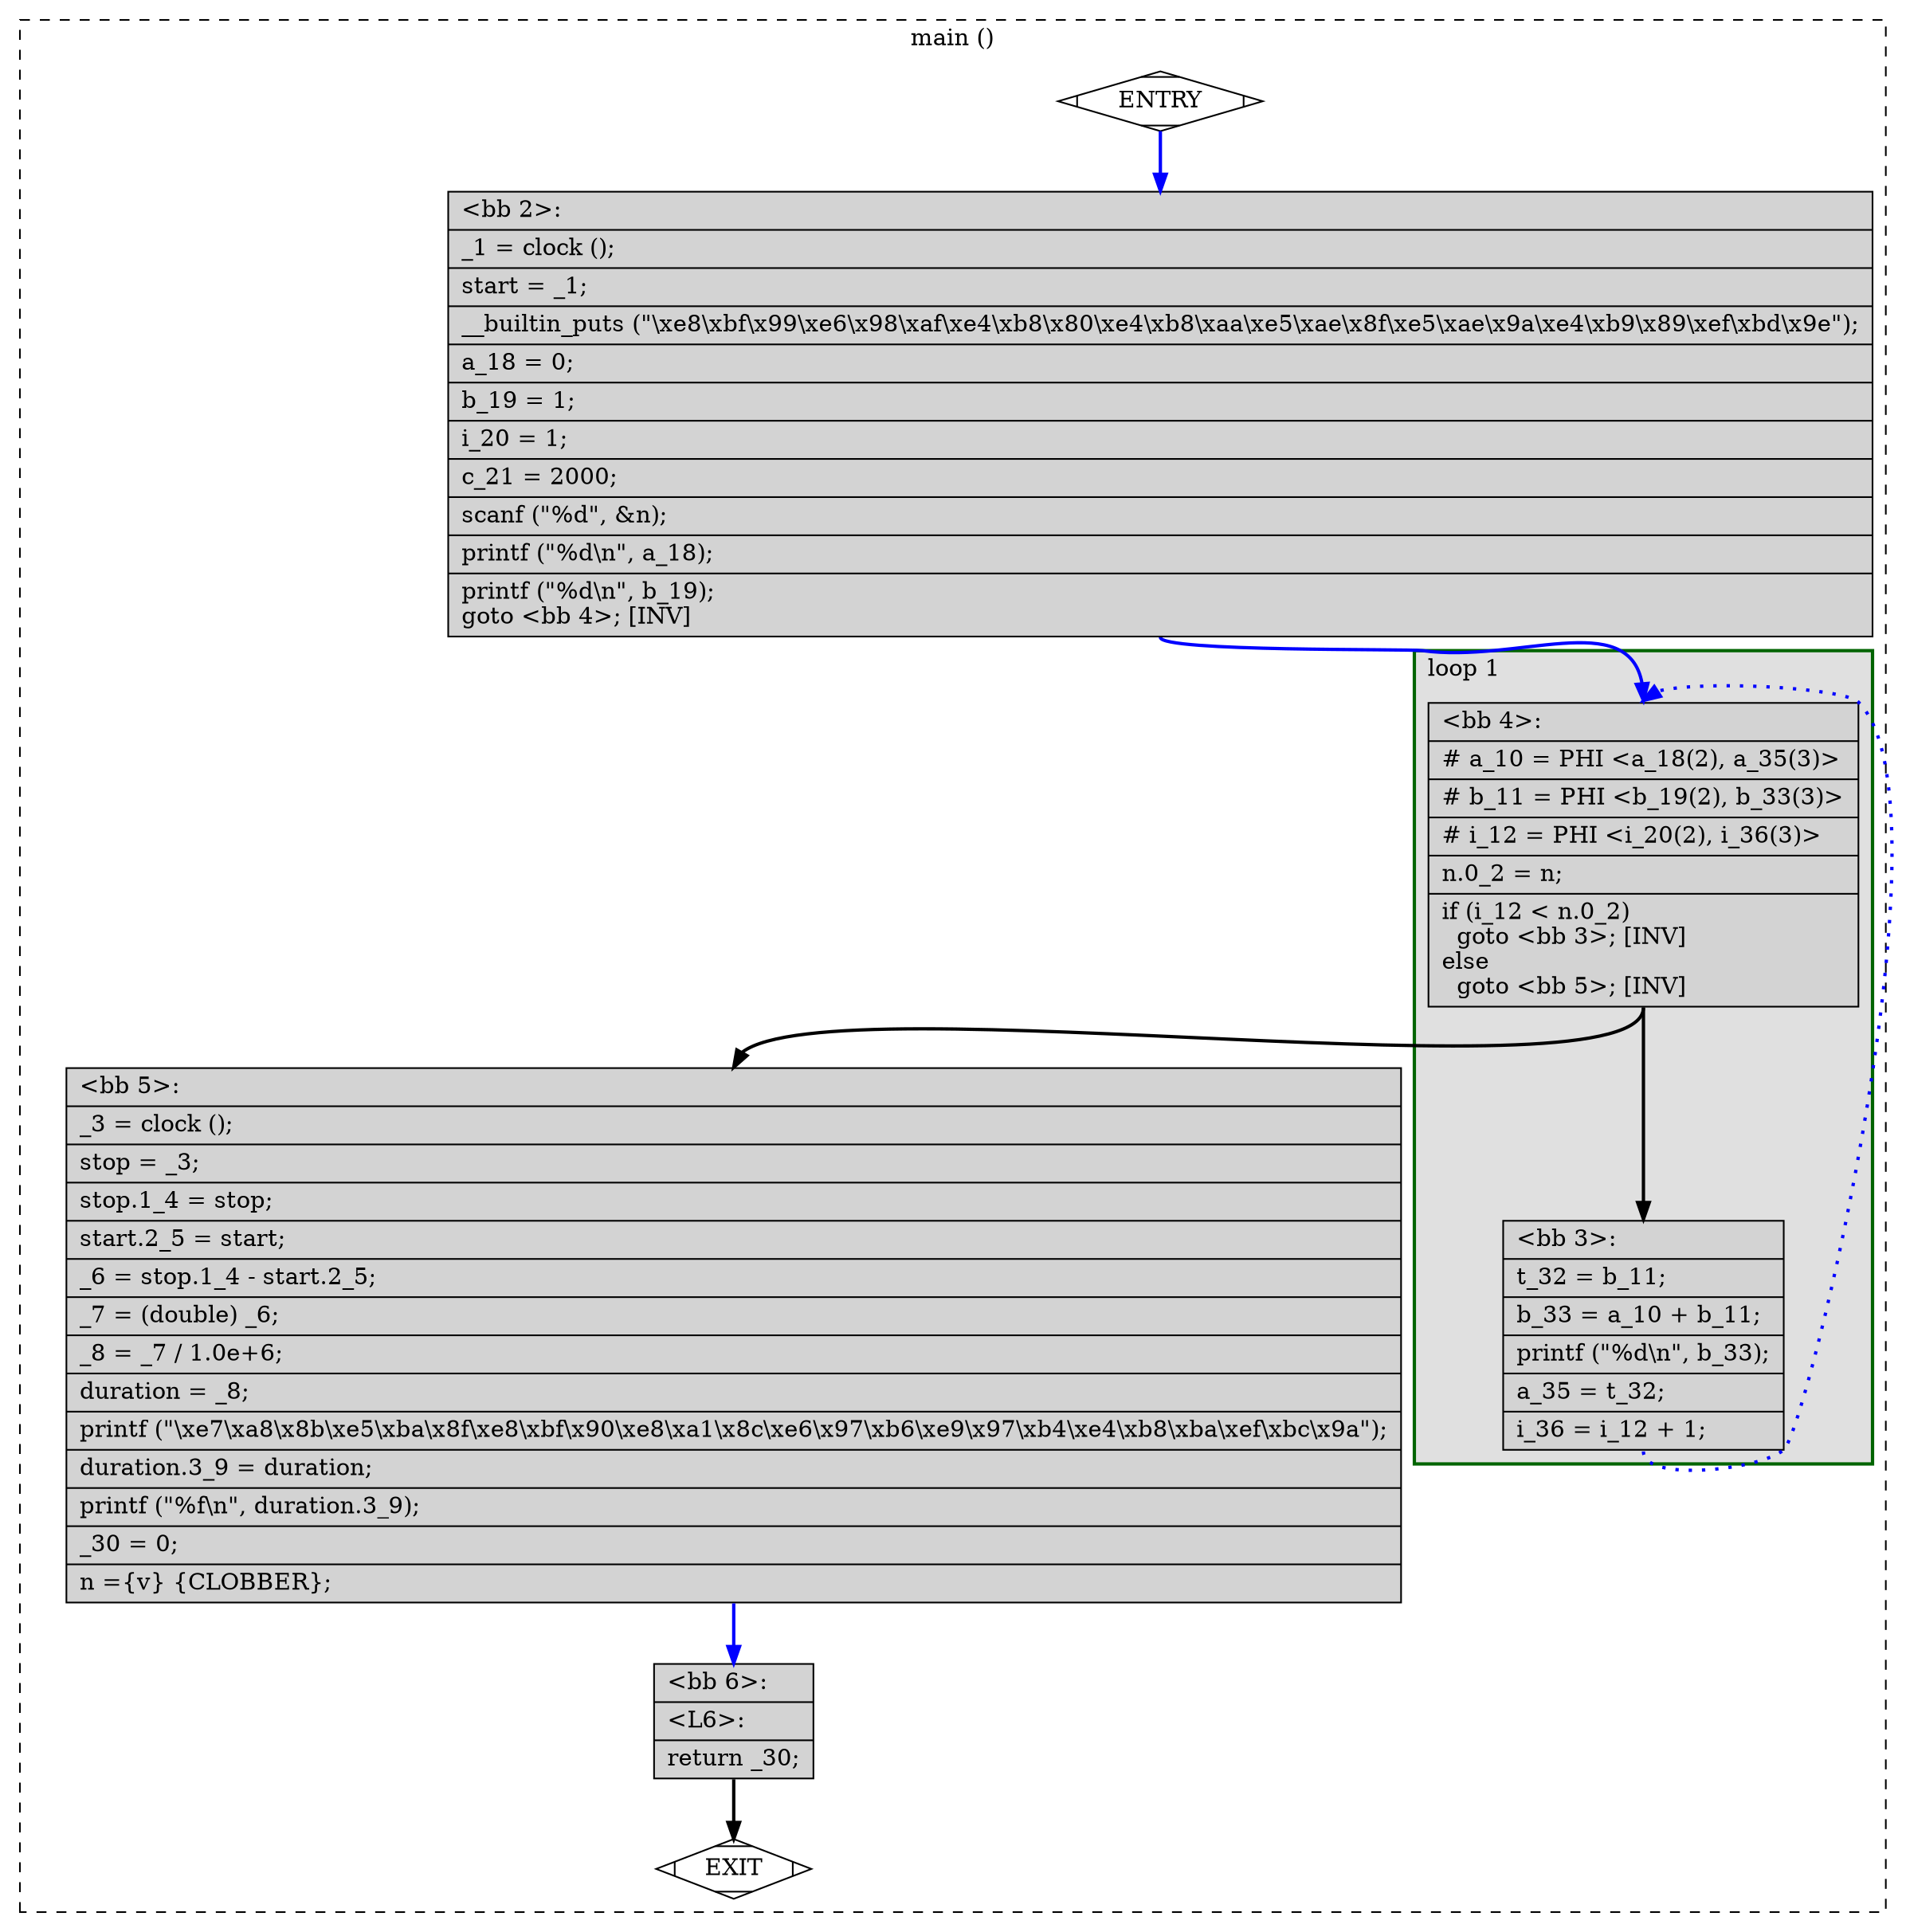 digraph "a-main.c.233t.veclower" {
overlap=false;
subgraph "cluster_main" {
	style="dashed";
	color="black";
	label="main ()";
	subgraph cluster_0_1 {
	style="filled";
	color="darkgreen";
	fillcolor="grey88";
	label="loop 1";
	labeljust=l;
	penwidth=2;
	fn_0_basic_block_4 [shape=record,style=filled,fillcolor=lightgrey,label="{\<bb\ 4\>:\l\
|#\ a_10\ =\ PHI\ \<a_18(2),\ a_35(3)\>\l\
|#\ b_11\ =\ PHI\ \<b_19(2),\ b_33(3)\>\l\
|#\ i_12\ =\ PHI\ \<i_20(2),\ i_36(3)\>\l\
|n.0_2\ =\ n;\l\
|if\ (i_12\ \<\ n.0_2)\l\
\ \ goto\ \<bb\ 3\>;\ [INV]\l\
else\l\
\ \ goto\ \<bb\ 5\>;\ [INV]\l\
}"];

	fn_0_basic_block_3 [shape=record,style=filled,fillcolor=lightgrey,label="{\<bb\ 3\>:\l\
|t_32\ =\ b_11;\l\
|b_33\ =\ a_10\ +\ b_11;\l\
|printf\ (\"%d\\n\",\ b_33);\l\
|a_35\ =\ t_32;\l\
|i_36\ =\ i_12\ +\ 1;\l\
}"];

	}
	fn_0_basic_block_0 [shape=Mdiamond,style=filled,fillcolor=white,label="ENTRY"];

	fn_0_basic_block_1 [shape=Mdiamond,style=filled,fillcolor=white,label="EXIT"];

	fn_0_basic_block_2 [shape=record,style=filled,fillcolor=lightgrey,label="{\<bb\ 2\>:\l\
|_1\ =\ clock\ ();\l\
|start\ =\ _1;\l\
|__builtin_puts\ (\"\\xe8\\xbf\\x99\\xe6\\x98\\xaf\\xe4\\xb8\\x80\\xe4\\xb8\\xaa\\xe5\\xae\\x8f\\xe5\\xae\\x9a\\xe4\\xb9\\x89\\xef\\xbd\\x9e\");\l\
|a_18\ =\ 0;\l\
|b_19\ =\ 1;\l\
|i_20\ =\ 1;\l\
|c_21\ =\ 2000;\l\
|scanf\ (\"%d\",\ &n);\l\
|printf\ (\"%d\\n\",\ a_18);\l\
|printf\ (\"%d\\n\",\ b_19);\l\
goto\ \<bb\ 4\>;\ [INV]\l\
}"];

	fn_0_basic_block_5 [shape=record,style=filled,fillcolor=lightgrey,label="{\<bb\ 5\>:\l\
|_3\ =\ clock\ ();\l\
|stop\ =\ _3;\l\
|stop.1_4\ =\ stop;\l\
|start.2_5\ =\ start;\l\
|_6\ =\ stop.1_4\ -\ start.2_5;\l\
|_7\ =\ (double)\ _6;\l\
|_8\ =\ _7\ /\ 1.0e+6;\l\
|duration\ =\ _8;\l\
|printf\ (\"\\xe7\\xa8\\x8b\\xe5\\xba\\x8f\\xe8\\xbf\\x90\\xe8\\xa1\\x8c\\xe6\\x97\\xb6\\xe9\\x97\\xb4\\xe4\\xb8\\xba\\xef\\xbc\\x9a\");\l\
|duration.3_9\ =\ duration;\l\
|printf\ (\"%f\\n\",\ duration.3_9);\l\
|_30\ =\ 0;\l\
|n\ =\{v\}\ \{CLOBBER\};\l\
}"];

	fn_0_basic_block_6 [shape=record,style=filled,fillcolor=lightgrey,label="{\<bb\ 6\>:\l\
|\<L6\>:\l\
|return\ _30;\l\
}"];

	fn_0_basic_block_0:s -> fn_0_basic_block_2:n [style="solid,bold",color=blue,weight=100,constraint=true];
	fn_0_basic_block_2:s -> fn_0_basic_block_4:n [style="solid,bold",color=blue,weight=100,constraint=true];
	fn_0_basic_block_3:s -> fn_0_basic_block_4:n [style="dotted,bold",color=blue,weight=10,constraint=false];
	fn_0_basic_block_4:s -> fn_0_basic_block_3:n [style="solid,bold",color=black,weight=10,constraint=true];
	fn_0_basic_block_4:s -> fn_0_basic_block_5:n [style="solid,bold",color=black,weight=10,constraint=true];
	fn_0_basic_block_5:s -> fn_0_basic_block_6:n [style="solid,bold",color=blue,weight=100,constraint=true];
	fn_0_basic_block_6:s -> fn_0_basic_block_1:n [style="solid,bold",color=black,weight=10,constraint=true];
	fn_0_basic_block_0:s -> fn_0_basic_block_1:n [style="invis",constraint=true];
}
}
